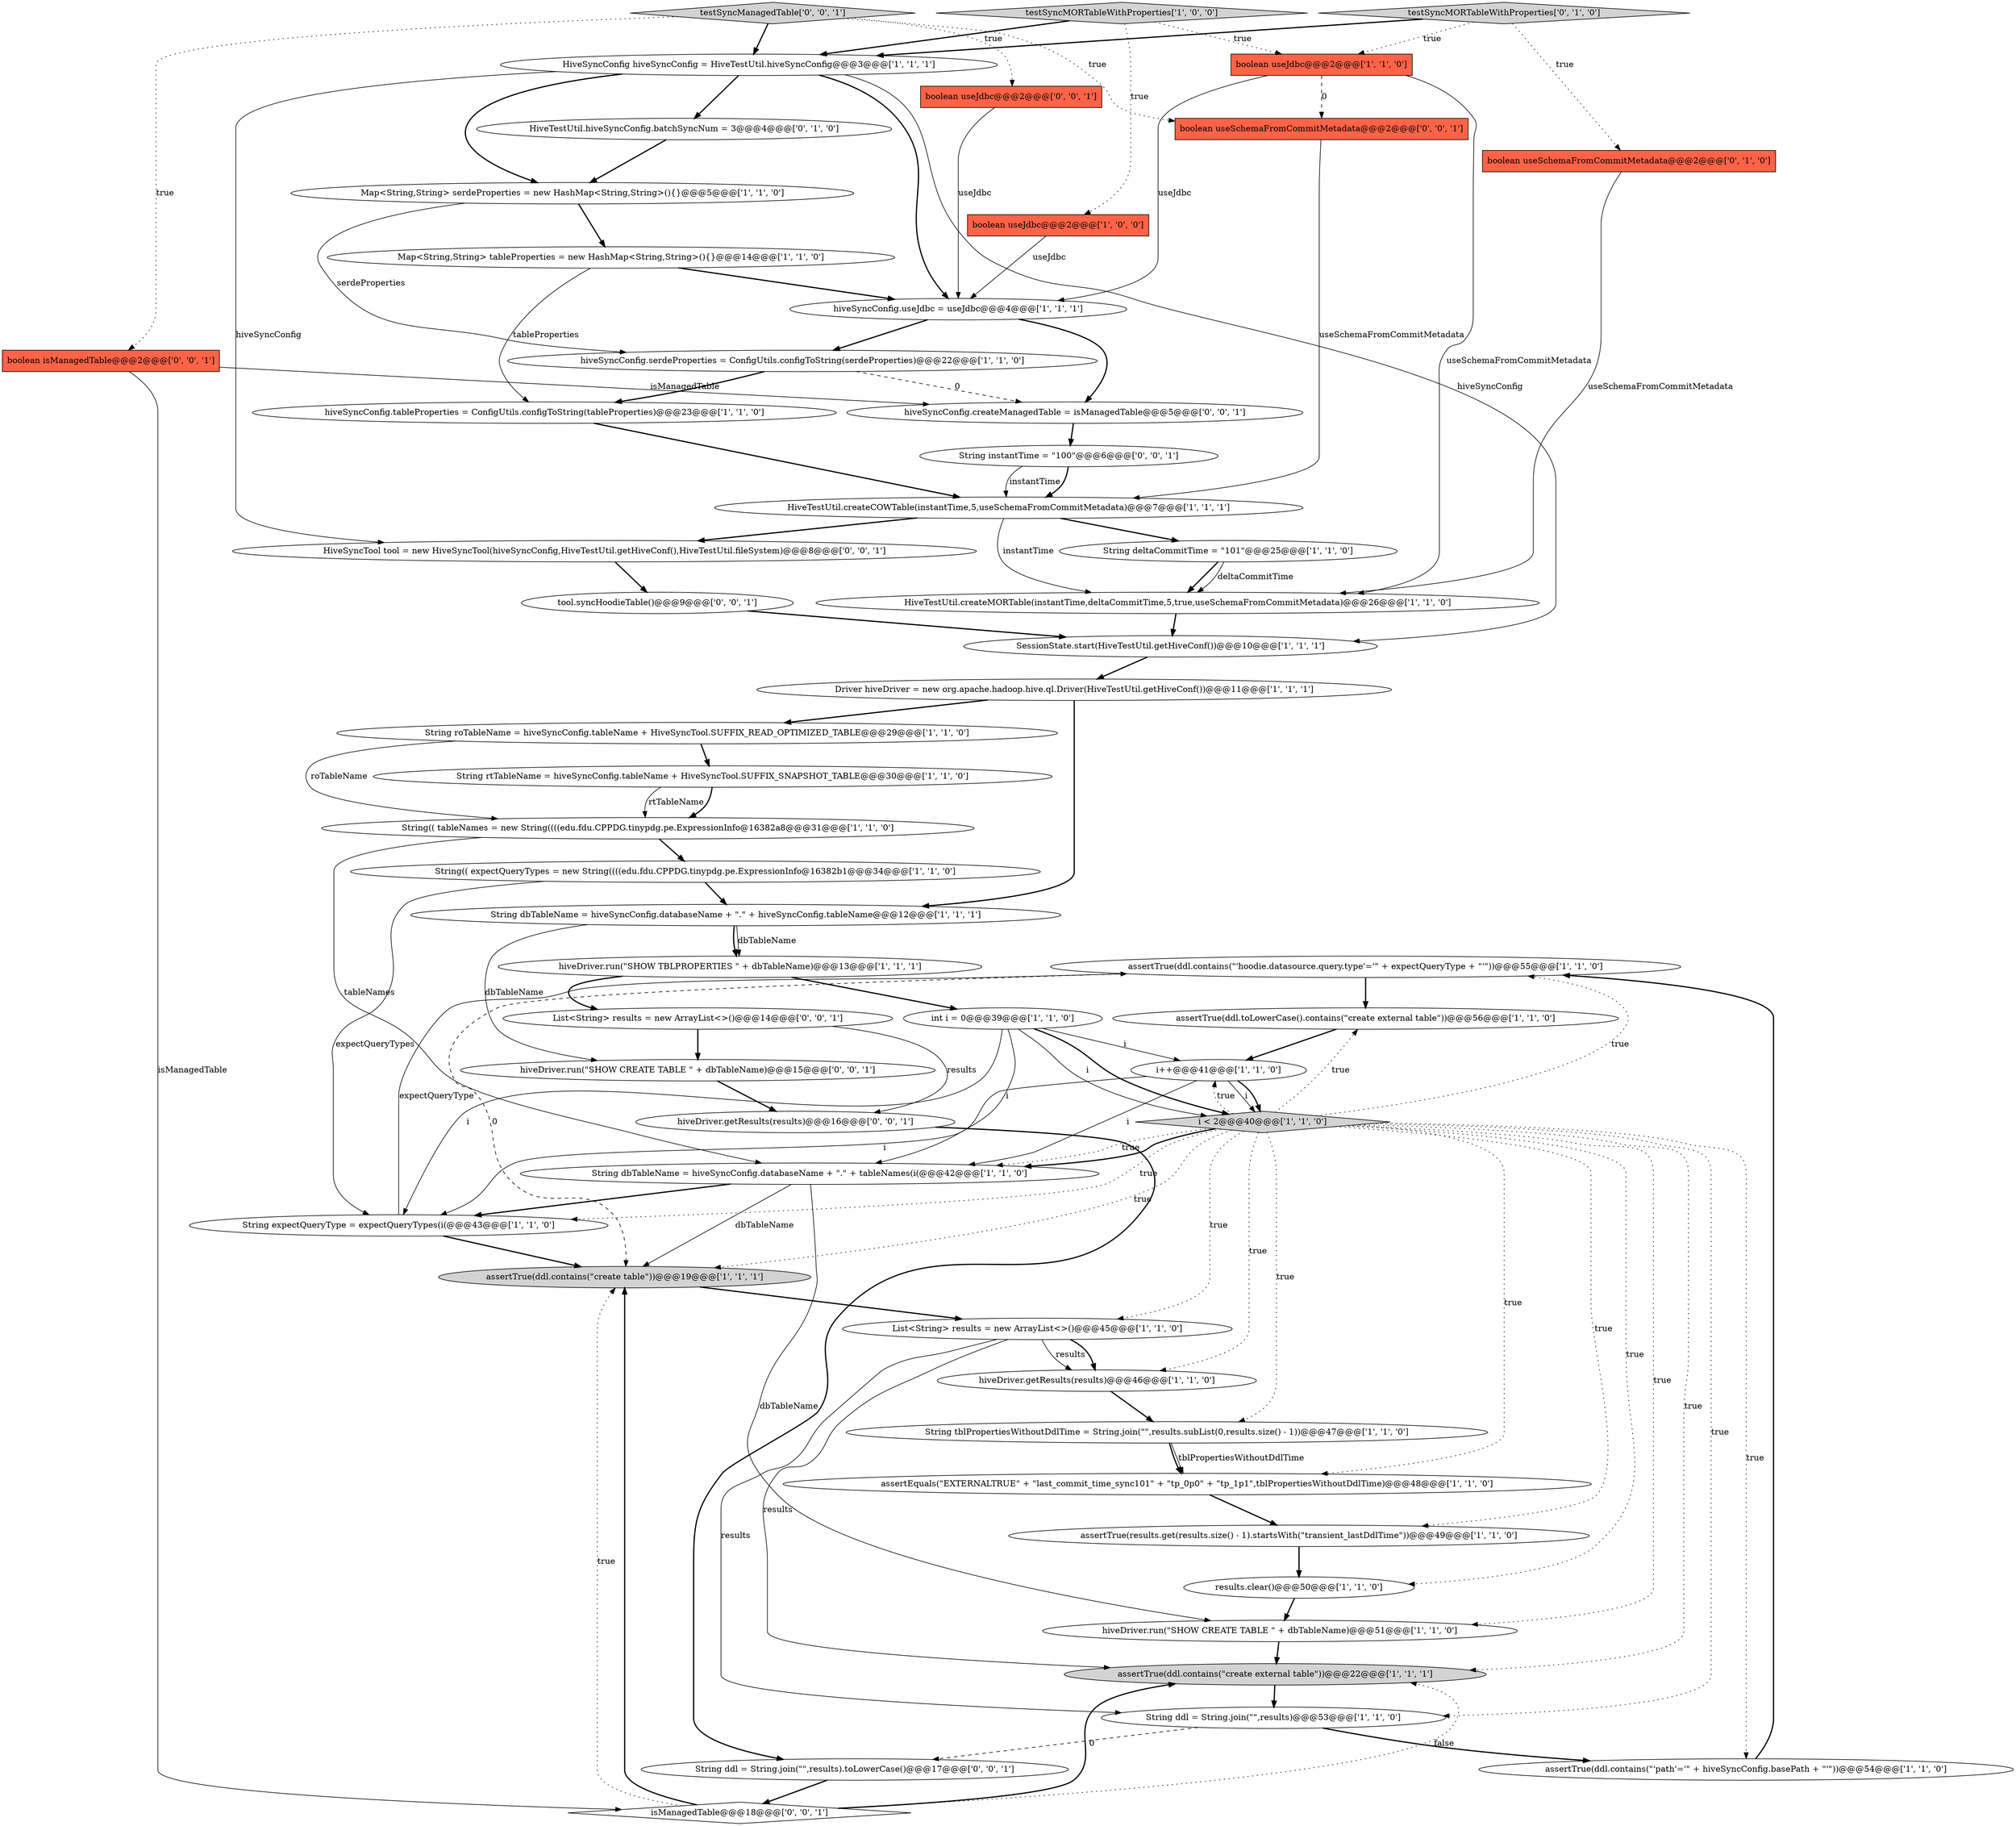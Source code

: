 digraph {
29 [style = filled, label = "assertTrue(ddl.contains(\"'hoodie.datasource.query.type'='\" + expectQueryType + \"'\"))@@@55@@@['1', '1', '0']", fillcolor = white, shape = ellipse image = "AAA0AAABBB1BBB"];
18 [style = filled, label = "assertTrue(results.get(results.size() - 1).startsWith(\"transient_lastDdlTime\"))@@@49@@@['1', '1', '0']", fillcolor = white, shape = ellipse image = "AAA0AAABBB1BBB"];
34 [style = filled, label = "results.clear()@@@50@@@['1', '1', '0']", fillcolor = white, shape = ellipse image = "AAA0AAABBB1BBB"];
39 [style = filled, label = "HiveTestUtil.hiveSyncConfig.batchSyncNum = 3@@@4@@@['0', '1', '0']", fillcolor = white, shape = ellipse image = "AAA1AAABBB2BBB"];
13 [style = filled, label = "hiveDriver.run(\"SHOW CREATE TABLE \" + dbTableName)@@@51@@@['1', '1', '0']", fillcolor = white, shape = ellipse image = "AAA0AAABBB1BBB"];
14 [style = filled, label = "String deltaCommitTime = \"101\"@@@25@@@['1', '1', '0']", fillcolor = white, shape = ellipse image = "AAA0AAABBB1BBB"];
0 [style = filled, label = "hiveSyncConfig.useJdbc = useJdbc@@@4@@@['1', '1', '1']", fillcolor = white, shape = ellipse image = "AAA0AAABBB1BBB"];
17 [style = filled, label = "String expectQueryType = expectQueryTypes(i(@@@43@@@['1', '1', '0']", fillcolor = white, shape = ellipse image = "AAA0AAABBB1BBB"];
53 [style = filled, label = "String instantTime = \"100\"@@@6@@@['0', '0', '1']", fillcolor = white, shape = ellipse image = "AAA0AAABBB3BBB"];
49 [style = filled, label = "testSyncManagedTable['0', '0', '1']", fillcolor = lightgray, shape = diamond image = "AAA0AAABBB3BBB"];
43 [style = filled, label = "boolean useJdbc@@@2@@@['0', '0', '1']", fillcolor = tomato, shape = box image = "AAA0AAABBB3BBB"];
10 [style = filled, label = "HiveTestUtil.createMORTable(instantTime,deltaCommitTime,5,true,useSchemaFromCommitMetadata)@@@26@@@['1', '1', '0']", fillcolor = white, shape = ellipse image = "AAA0AAABBB1BBB"];
16 [style = filled, label = "String(( expectQueryTypes = new String((((edu.fdu.CPPDG.tinypdg.pe.ExpressionInfo@16382b1@@@34@@@['1', '1', '0']", fillcolor = white, shape = ellipse image = "AAA0AAABBB1BBB"];
11 [style = filled, label = "Map<String,String> serdeProperties = new HashMap<String,String>(){}@@@5@@@['1', '1', '0']", fillcolor = white, shape = ellipse image = "AAA0AAABBB1BBB"];
20 [style = filled, label = "assertTrue(ddl.toLowerCase().contains(\"create external table\"))@@@56@@@['1', '1', '0']", fillcolor = white, shape = ellipse image = "AAA0AAABBB1BBB"];
5 [style = filled, label = "String(( tableNames = new String((((edu.fdu.CPPDG.tinypdg.pe.ExpressionInfo@16382a8@@@31@@@['1', '1', '0']", fillcolor = white, shape = ellipse image = "AAA0AAABBB1BBB"];
2 [style = filled, label = "hiveSyncConfig.serdeProperties = ConfigUtils.configToString(serdeProperties)@@@22@@@['1', '1', '0']", fillcolor = white, shape = ellipse image = "AAA0AAABBB1BBB"];
31 [style = filled, label = "int i = 0@@@39@@@['1', '1', '0']", fillcolor = white, shape = ellipse image = "AAA0AAABBB1BBB"];
36 [style = filled, label = "i++@@@41@@@['1', '1', '0']", fillcolor = white, shape = ellipse image = "AAA0AAABBB1BBB"];
42 [style = filled, label = "hiveDriver.run(\"SHOW CREATE TABLE \" + dbTableName)@@@15@@@['0', '0', '1']", fillcolor = white, shape = ellipse image = "AAA0AAABBB3BBB"];
32 [style = filled, label = "boolean useJdbc@@@2@@@['1', '1', '0']", fillcolor = tomato, shape = box image = "AAA0AAABBB1BBB"];
15 [style = filled, label = "SessionState.start(HiveTestUtil.getHiveConf())@@@10@@@['1', '1', '1']", fillcolor = white, shape = ellipse image = "AAA0AAABBB1BBB"];
48 [style = filled, label = "boolean useSchemaFromCommitMetadata@@@2@@@['0', '0', '1']", fillcolor = tomato, shape = box image = "AAA0AAABBB3BBB"];
38 [style = filled, label = "boolean useSchemaFromCommitMetadata@@@2@@@['0', '1', '0']", fillcolor = tomato, shape = box image = "AAA0AAABBB2BBB"];
40 [style = filled, label = "testSyncMORTableWithProperties['0', '1', '0']", fillcolor = lightgray, shape = diamond image = "AAA0AAABBB2BBB"];
47 [style = filled, label = "boolean isManagedTable@@@2@@@['0', '0', '1']", fillcolor = tomato, shape = box image = "AAA0AAABBB3BBB"];
28 [style = filled, label = "hiveDriver.getResults(results)@@@46@@@['1', '1', '0']", fillcolor = white, shape = ellipse image = "AAA0AAABBB1BBB"];
25 [style = filled, label = "String ddl = String.join(\"\",results)@@@53@@@['1', '1', '0']", fillcolor = white, shape = ellipse image = "AAA0AAABBB1BBB"];
3 [style = filled, label = "String dbTableName = hiveSyncConfig.databaseName + \".\" + tableNames(i(@@@42@@@['1', '1', '0']", fillcolor = white, shape = ellipse image = "AAA0AAABBB1BBB"];
6 [style = filled, label = "String roTableName = hiveSyncConfig.tableName + HiveSyncTool.SUFFIX_READ_OPTIMIZED_TABLE@@@29@@@['1', '1', '0']", fillcolor = white, shape = ellipse image = "AAA0AAABBB1BBB"];
21 [style = filled, label = "testSyncMORTableWithProperties['1', '0', '0']", fillcolor = lightgray, shape = diamond image = "AAA0AAABBB1BBB"];
26 [style = filled, label = "String rtTableName = hiveSyncConfig.tableName + HiveSyncTool.SUFFIX_SNAPSHOT_TABLE@@@30@@@['1', '1', '0']", fillcolor = white, shape = ellipse image = "AAA0AAABBB1BBB"];
19 [style = filled, label = "assertEquals(\"EXTERNALTRUE\" + \"last_commit_time_sync101\" + \"tp_0p0\" + \"tp_1p1\",tblPropertiesWithoutDdlTime)@@@48@@@['1', '1', '0']", fillcolor = white, shape = ellipse image = "AAA0AAABBB1BBB"];
22 [style = filled, label = "hiveDriver.run(\"SHOW TBLPROPERTIES \" + dbTableName)@@@13@@@['1', '1', '1']", fillcolor = white, shape = ellipse image = "AAA0AAABBB1BBB"];
23 [style = filled, label = "i < 2@@@40@@@['1', '1', '0']", fillcolor = lightgray, shape = diamond image = "AAA0AAABBB1BBB"];
12 [style = filled, label = "HiveSyncConfig hiveSyncConfig = HiveTestUtil.hiveSyncConfig@@@3@@@['1', '1', '1']", fillcolor = white, shape = ellipse image = "AAA0AAABBB1BBB"];
27 [style = filled, label = "HiveTestUtil.createCOWTable(instantTime,5,useSchemaFromCommitMetadata)@@@7@@@['1', '1', '1']", fillcolor = white, shape = ellipse image = "AAA0AAABBB1BBB"];
1 [style = filled, label = "Driver hiveDriver = new org.apache.hadoop.hive.ql.Driver(HiveTestUtil.getHiveConf())@@@11@@@['1', '1', '1']", fillcolor = white, shape = ellipse image = "AAA0AAABBB1BBB"];
44 [style = filled, label = "HiveSyncTool tool = new HiveSyncTool(hiveSyncConfig,HiveTestUtil.getHiveConf(),HiveTestUtil.fileSystem)@@@8@@@['0', '0', '1']", fillcolor = white, shape = ellipse image = "AAA0AAABBB3BBB"];
45 [style = filled, label = "hiveDriver.getResults(results)@@@16@@@['0', '0', '1']", fillcolor = white, shape = ellipse image = "AAA0AAABBB3BBB"];
50 [style = filled, label = "isManagedTable@@@18@@@['0', '0', '1']", fillcolor = white, shape = diamond image = "AAA0AAABBB3BBB"];
41 [style = filled, label = "List<String> results = new ArrayList<>()@@@14@@@['0', '0', '1']", fillcolor = white, shape = ellipse image = "AAA0AAABBB3BBB"];
4 [style = filled, label = "assertTrue(ddl.contains(\"create external table\"))@@@22@@@['1', '1', '1']", fillcolor = lightgray, shape = ellipse image = "AAA0AAABBB1BBB"];
8 [style = filled, label = "List<String> results = new ArrayList<>()@@@45@@@['1', '1', '0']", fillcolor = white, shape = ellipse image = "AAA0AAABBB1BBB"];
9 [style = filled, label = "Map<String,String> tableProperties = new HashMap<String,String>(){}@@@14@@@['1', '1', '0']", fillcolor = white, shape = ellipse image = "AAA0AAABBB1BBB"];
33 [style = filled, label = "hiveSyncConfig.tableProperties = ConfigUtils.configToString(tableProperties)@@@23@@@['1', '1', '0']", fillcolor = white, shape = ellipse image = "AAA0AAABBB1BBB"];
30 [style = filled, label = "String tblPropertiesWithoutDdlTime = String.join(\"\",results.subList(0,results.size() - 1))@@@47@@@['1', '1', '0']", fillcolor = white, shape = ellipse image = "AAA0AAABBB1BBB"];
51 [style = filled, label = "String ddl = String.join(\"\",results).toLowerCase()@@@17@@@['0', '0', '1']", fillcolor = white, shape = ellipse image = "AAA0AAABBB3BBB"];
52 [style = filled, label = "hiveSyncConfig.createManagedTable = isManagedTable@@@5@@@['0', '0', '1']", fillcolor = white, shape = ellipse image = "AAA0AAABBB3BBB"];
35 [style = filled, label = "String dbTableName = hiveSyncConfig.databaseName + \".\" + hiveSyncConfig.tableName@@@12@@@['1', '1', '1']", fillcolor = white, shape = ellipse image = "AAA0AAABBB1BBB"];
37 [style = filled, label = "assertTrue(ddl.contains(\"create table\"))@@@19@@@['1', '1', '1']", fillcolor = lightgray, shape = ellipse image = "AAA0AAABBB1BBB"];
7 [style = filled, label = "boolean useJdbc@@@2@@@['1', '0', '0']", fillcolor = tomato, shape = box image = "AAA0AAABBB1BBB"];
24 [style = filled, label = "assertTrue(ddl.contains(\"'path'='\" + hiveSyncConfig.basePath + \"'\"))@@@54@@@['1', '1', '0']", fillcolor = white, shape = ellipse image = "AAA0AAABBB1BBB"];
46 [style = filled, label = "tool.syncHoodieTable()@@@9@@@['0', '0', '1']", fillcolor = white, shape = ellipse image = "AAA0AAABBB3BBB"];
26->5 [style = solid, label="rtTableName"];
23->34 [style = dotted, label="true"];
23->37 [style = dotted, label="true"];
15->1 [style = bold, label=""];
12->44 [style = solid, label="hiveSyncConfig"];
29->37 [style = dashed, label="0"];
41->45 [style = solid, label="results"];
53->27 [style = solid, label="instantTime"];
36->17 [style = solid, label="i"];
22->31 [style = bold, label=""];
3->17 [style = bold, label=""];
23->17 [style = dotted, label="true"];
23->13 [style = dotted, label="true"];
21->7 [style = dotted, label="true"];
2->33 [style = bold, label=""];
10->15 [style = bold, label=""];
52->53 [style = bold, label=""];
24->29 [style = bold, label=""];
14->10 [style = bold, label=""];
16->35 [style = bold, label=""];
50->4 [style = bold, label=""];
35->22 [style = bold, label=""];
31->23 [style = bold, label=""];
23->3 [style = dotted, label="true"];
25->51 [style = dashed, label="0"];
49->43 [style = dotted, label="true"];
28->30 [style = bold, label=""];
12->0 [style = bold, label=""];
33->27 [style = bold, label=""];
12->39 [style = bold, label=""];
53->27 [style = bold, label=""];
27->44 [style = bold, label=""];
32->10 [style = solid, label="useSchemaFromCommitMetadata"];
44->46 [style = bold, label=""];
50->37 [style = bold, label=""];
23->20 [style = dotted, label="true"];
22->41 [style = bold, label=""];
6->5 [style = solid, label="roTableName"];
17->29 [style = solid, label="expectQueryType"];
31->3 [style = solid, label="i"];
14->10 [style = solid, label="deltaCommitTime"];
51->50 [style = bold, label=""];
27->10 [style = solid, label="instantTime"];
36->23 [style = solid, label="i"];
40->38 [style = dotted, label="true"];
47->52 [style = solid, label="isManagedTable"];
35->42 [style = solid, label="dbTableName"];
20->36 [style = bold, label=""];
23->29 [style = dotted, label="true"];
47->50 [style = solid, label="isManagedTable"];
19->18 [style = bold, label=""];
5->16 [style = bold, label=""];
39->11 [style = bold, label=""];
34->13 [style = bold, label=""];
50->4 [style = dotted, label="false"];
13->4 [style = bold, label=""];
50->37 [style = dotted, label="true"];
30->19 [style = solid, label="tblPropertiesWithoutDdlTime"];
4->25 [style = bold, label=""];
6->26 [style = bold, label=""];
23->19 [style = dotted, label="true"];
32->0 [style = solid, label="useJdbc"];
9->0 [style = bold, label=""];
8->28 [style = solid, label="results"];
3->37 [style = solid, label="dbTableName"];
16->17 [style = solid, label="expectQueryTypes"];
17->37 [style = bold, label=""];
2->52 [style = dashed, label="0"];
48->27 [style = solid, label="useSchemaFromCommitMetadata"];
31->36 [style = solid, label="i"];
18->34 [style = bold, label=""];
7->0 [style = solid, label="useJdbc"];
31->17 [style = solid, label="i"];
8->4 [style = solid, label="results"];
21->32 [style = dotted, label="true"];
36->3 [style = solid, label="i"];
23->30 [style = dotted, label="true"];
29->20 [style = bold, label=""];
23->3 [style = bold, label=""];
42->45 [style = bold, label=""];
27->14 [style = bold, label=""];
8->25 [style = solid, label="results"];
32->48 [style = dashed, label="0"];
40->12 [style = bold, label=""];
40->32 [style = dotted, label="true"];
25->24 [style = bold, label=""];
23->24 [style = dotted, label="true"];
11->9 [style = bold, label=""];
0->52 [style = bold, label=""];
23->4 [style = dotted, label="true"];
43->0 [style = solid, label="useJdbc"];
1->6 [style = bold, label=""];
3->13 [style = solid, label="dbTableName"];
21->12 [style = bold, label=""];
36->23 [style = bold, label=""];
5->3 [style = solid, label="tableNames"];
12->15 [style = solid, label="hiveSyncConfig"];
31->23 [style = solid, label="i"];
26->5 [style = bold, label=""];
11->2 [style = solid, label="serdeProperties"];
46->15 [style = bold, label=""];
1->35 [style = bold, label=""];
45->51 [style = bold, label=""];
23->8 [style = dotted, label="true"];
23->18 [style = dotted, label="true"];
8->28 [style = bold, label=""];
41->42 [style = bold, label=""];
23->25 [style = dotted, label="true"];
49->48 [style = dotted, label="true"];
35->22 [style = solid, label="dbTableName"];
23->36 [style = dotted, label="true"];
12->11 [style = bold, label=""];
23->28 [style = dotted, label="true"];
49->47 [style = dotted, label="true"];
0->2 [style = bold, label=""];
37->8 [style = bold, label=""];
38->10 [style = solid, label="useSchemaFromCommitMetadata"];
30->19 [style = bold, label=""];
49->12 [style = bold, label=""];
9->33 [style = solid, label="tableProperties"];
}
